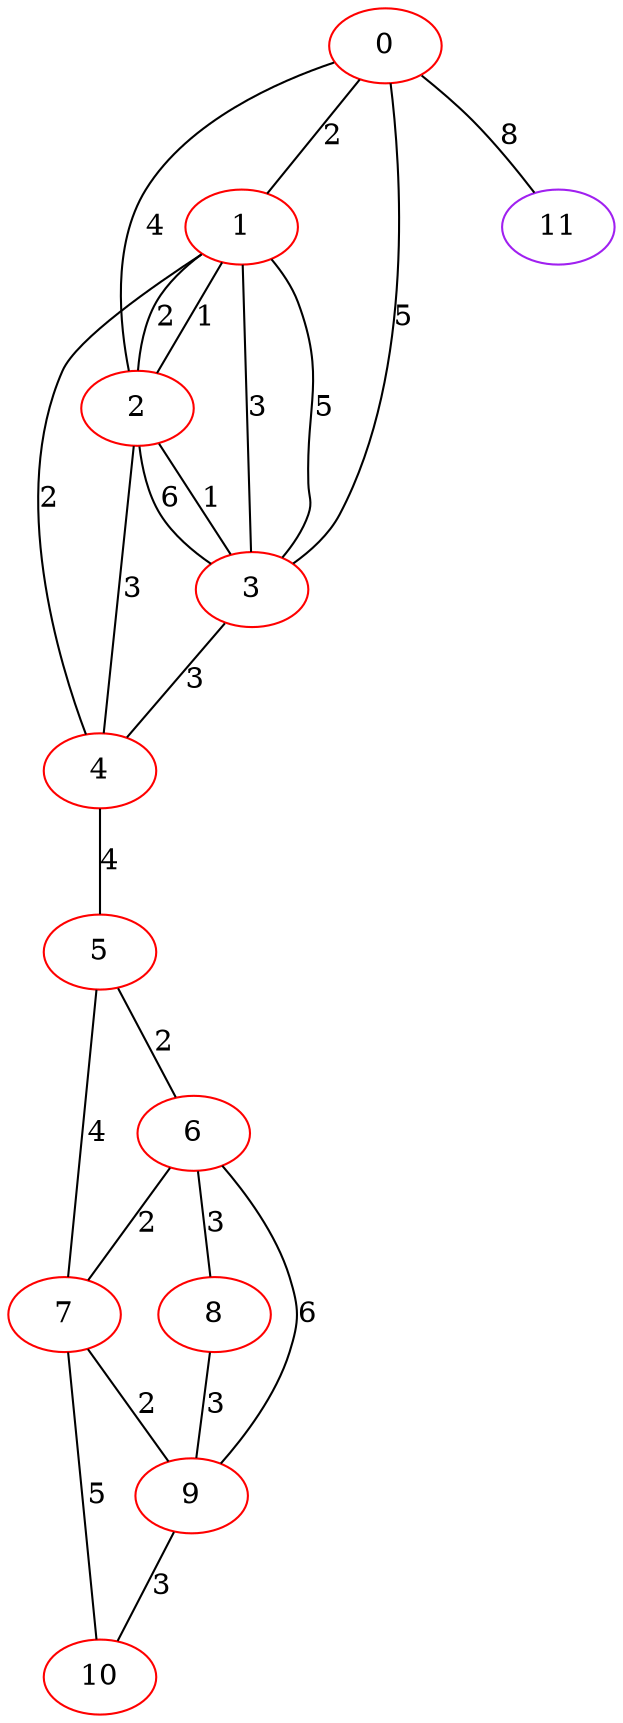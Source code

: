 graph "" {
0 [color=red, weight=1];
1 [color=red, weight=1];
2 [color=red, weight=1];
3 [color=red, weight=1];
4 [color=red, weight=1];
5 [color=red, weight=1];
6 [color=red, weight=1];
7 [color=red, weight=1];
8 [color=red, weight=1];
9 [color=red, weight=1];
10 [color=red, weight=1];
11 [color=purple, weight=4];
0 -- 11  [key=0, label=8];
0 -- 1  [key=0, label=2];
0 -- 2  [key=0, label=4];
0 -- 3  [key=0, label=5];
1 -- 2  [key=0, label=1];
1 -- 2  [key=1, label=2];
1 -- 3  [key=0, label=5];
1 -- 3  [key=1, label=3];
1 -- 4  [key=0, label=2];
2 -- 3  [key=0, label=6];
2 -- 3  [key=1, label=1];
2 -- 4  [key=0, label=3];
3 -- 4  [key=0, label=3];
4 -- 5  [key=0, label=4];
5 -- 6  [key=0, label=2];
5 -- 7  [key=0, label=4];
6 -- 8  [key=0, label=3];
6 -- 9  [key=0, label=6];
6 -- 7  [key=0, label=2];
7 -- 9  [key=0, label=2];
7 -- 10  [key=0, label=5];
8 -- 9  [key=0, label=3];
9 -- 10  [key=0, label=3];
}
